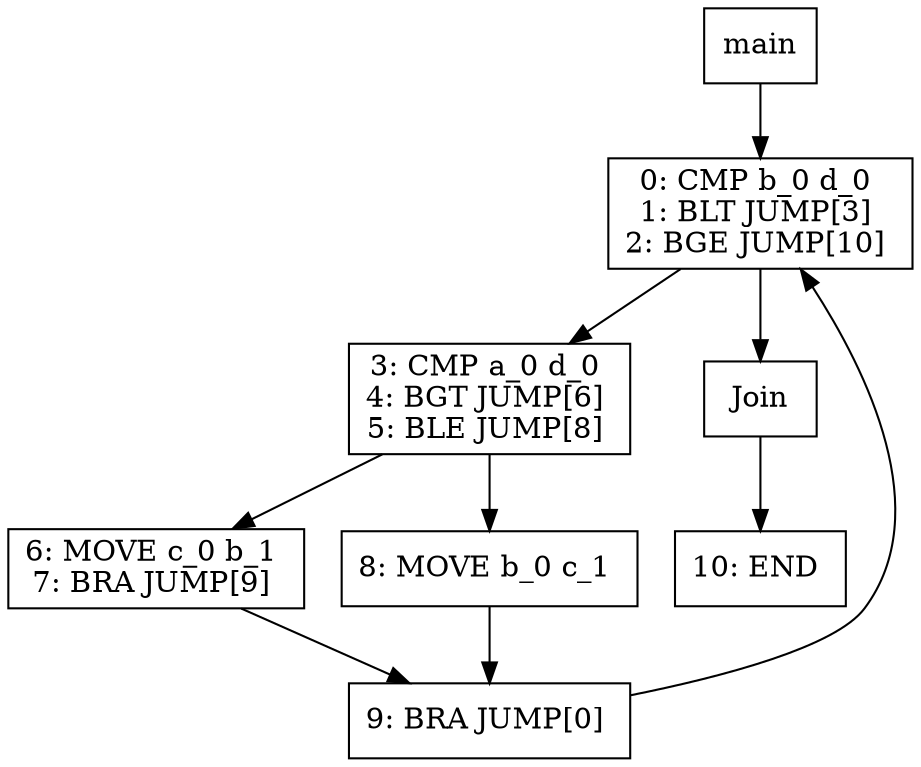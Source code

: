 digraph test011 {
node [shape=box]
1[label="main"]
1 -> 3
3[label="0: CMP b_0 d_0 
1: BLT JUMP[3] 
2: BGE JUMP[10] 
"]
3 -> 5
5[label="3: CMP a_0 d_0 
4: BGT JUMP[6] 
5: BLE JUMP[8] 
"]
5 -> 7
7[label="6: MOVE c_0 b_1 
7: BRA JUMP[9] 
"]
7 -> 6
6[label="9: BRA JUMP[0] 
"]
6 -> 3
5 -> 8
8[label="8: MOVE b_0 c_1 
"]
8 -> 6
3 -> 4
4[label="Join"]
4 -> 9
9[label="10: END 
"]
}
